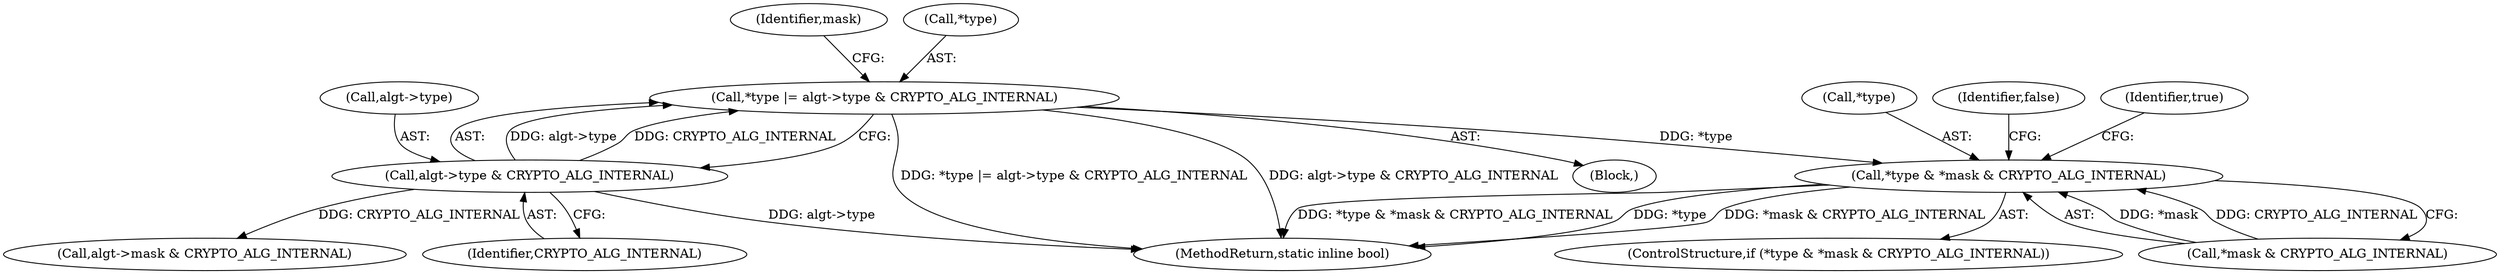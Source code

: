 digraph "0_linux_48a992727d82cb7db076fa15d372178743b1f4cd@pointer" {
"1000115" [label="(Call,*type |= algt->type & CRYPTO_ALG_INTERNAL)"];
"1000118" [label="(Call,algt->type & CRYPTO_ALG_INTERNAL)"];
"1000132" [label="(Call,*type & *mask & CRYPTO_ALG_INTERNAL)"];
"1000122" [label="(Identifier,CRYPTO_ALG_INTERNAL)"];
"1000135" [label="(Call,*mask & CRYPTO_ALG_INTERNAL)"];
"1000125" [label="(Identifier,mask)"];
"1000104" [label="(Block,)"];
"1000131" [label="(ControlStructure,if (*type & *mask & CRYPTO_ALG_INTERNAL))"];
"1000144" [label="(MethodReturn,static inline bool)"];
"1000133" [label="(Call,*type)"];
"1000143" [label="(Identifier,false)"];
"1000116" [label="(Call,*type)"];
"1000126" [label="(Call,algt->mask & CRYPTO_ALG_INTERNAL)"];
"1000140" [label="(Identifier,true)"];
"1000132" [label="(Call,*type & *mask & CRYPTO_ALG_INTERNAL)"];
"1000118" [label="(Call,algt->type & CRYPTO_ALG_INTERNAL)"];
"1000119" [label="(Call,algt->type)"];
"1000115" [label="(Call,*type |= algt->type & CRYPTO_ALG_INTERNAL)"];
"1000115" -> "1000104"  [label="AST: "];
"1000115" -> "1000118"  [label="CFG: "];
"1000116" -> "1000115"  [label="AST: "];
"1000118" -> "1000115"  [label="AST: "];
"1000125" -> "1000115"  [label="CFG: "];
"1000115" -> "1000144"  [label="DDG: *type |= algt->type & CRYPTO_ALG_INTERNAL"];
"1000115" -> "1000144"  [label="DDG: algt->type & CRYPTO_ALG_INTERNAL"];
"1000118" -> "1000115"  [label="DDG: algt->type"];
"1000118" -> "1000115"  [label="DDG: CRYPTO_ALG_INTERNAL"];
"1000115" -> "1000132"  [label="DDG: *type"];
"1000118" -> "1000122"  [label="CFG: "];
"1000119" -> "1000118"  [label="AST: "];
"1000122" -> "1000118"  [label="AST: "];
"1000118" -> "1000144"  [label="DDG: algt->type"];
"1000118" -> "1000126"  [label="DDG: CRYPTO_ALG_INTERNAL"];
"1000132" -> "1000131"  [label="AST: "];
"1000132" -> "1000135"  [label="CFG: "];
"1000133" -> "1000132"  [label="AST: "];
"1000135" -> "1000132"  [label="AST: "];
"1000140" -> "1000132"  [label="CFG: "];
"1000143" -> "1000132"  [label="CFG: "];
"1000132" -> "1000144"  [label="DDG: *type & *mask & CRYPTO_ALG_INTERNAL"];
"1000132" -> "1000144"  [label="DDG: *type"];
"1000132" -> "1000144"  [label="DDG: *mask & CRYPTO_ALG_INTERNAL"];
"1000135" -> "1000132"  [label="DDG: *mask"];
"1000135" -> "1000132"  [label="DDG: CRYPTO_ALG_INTERNAL"];
}
